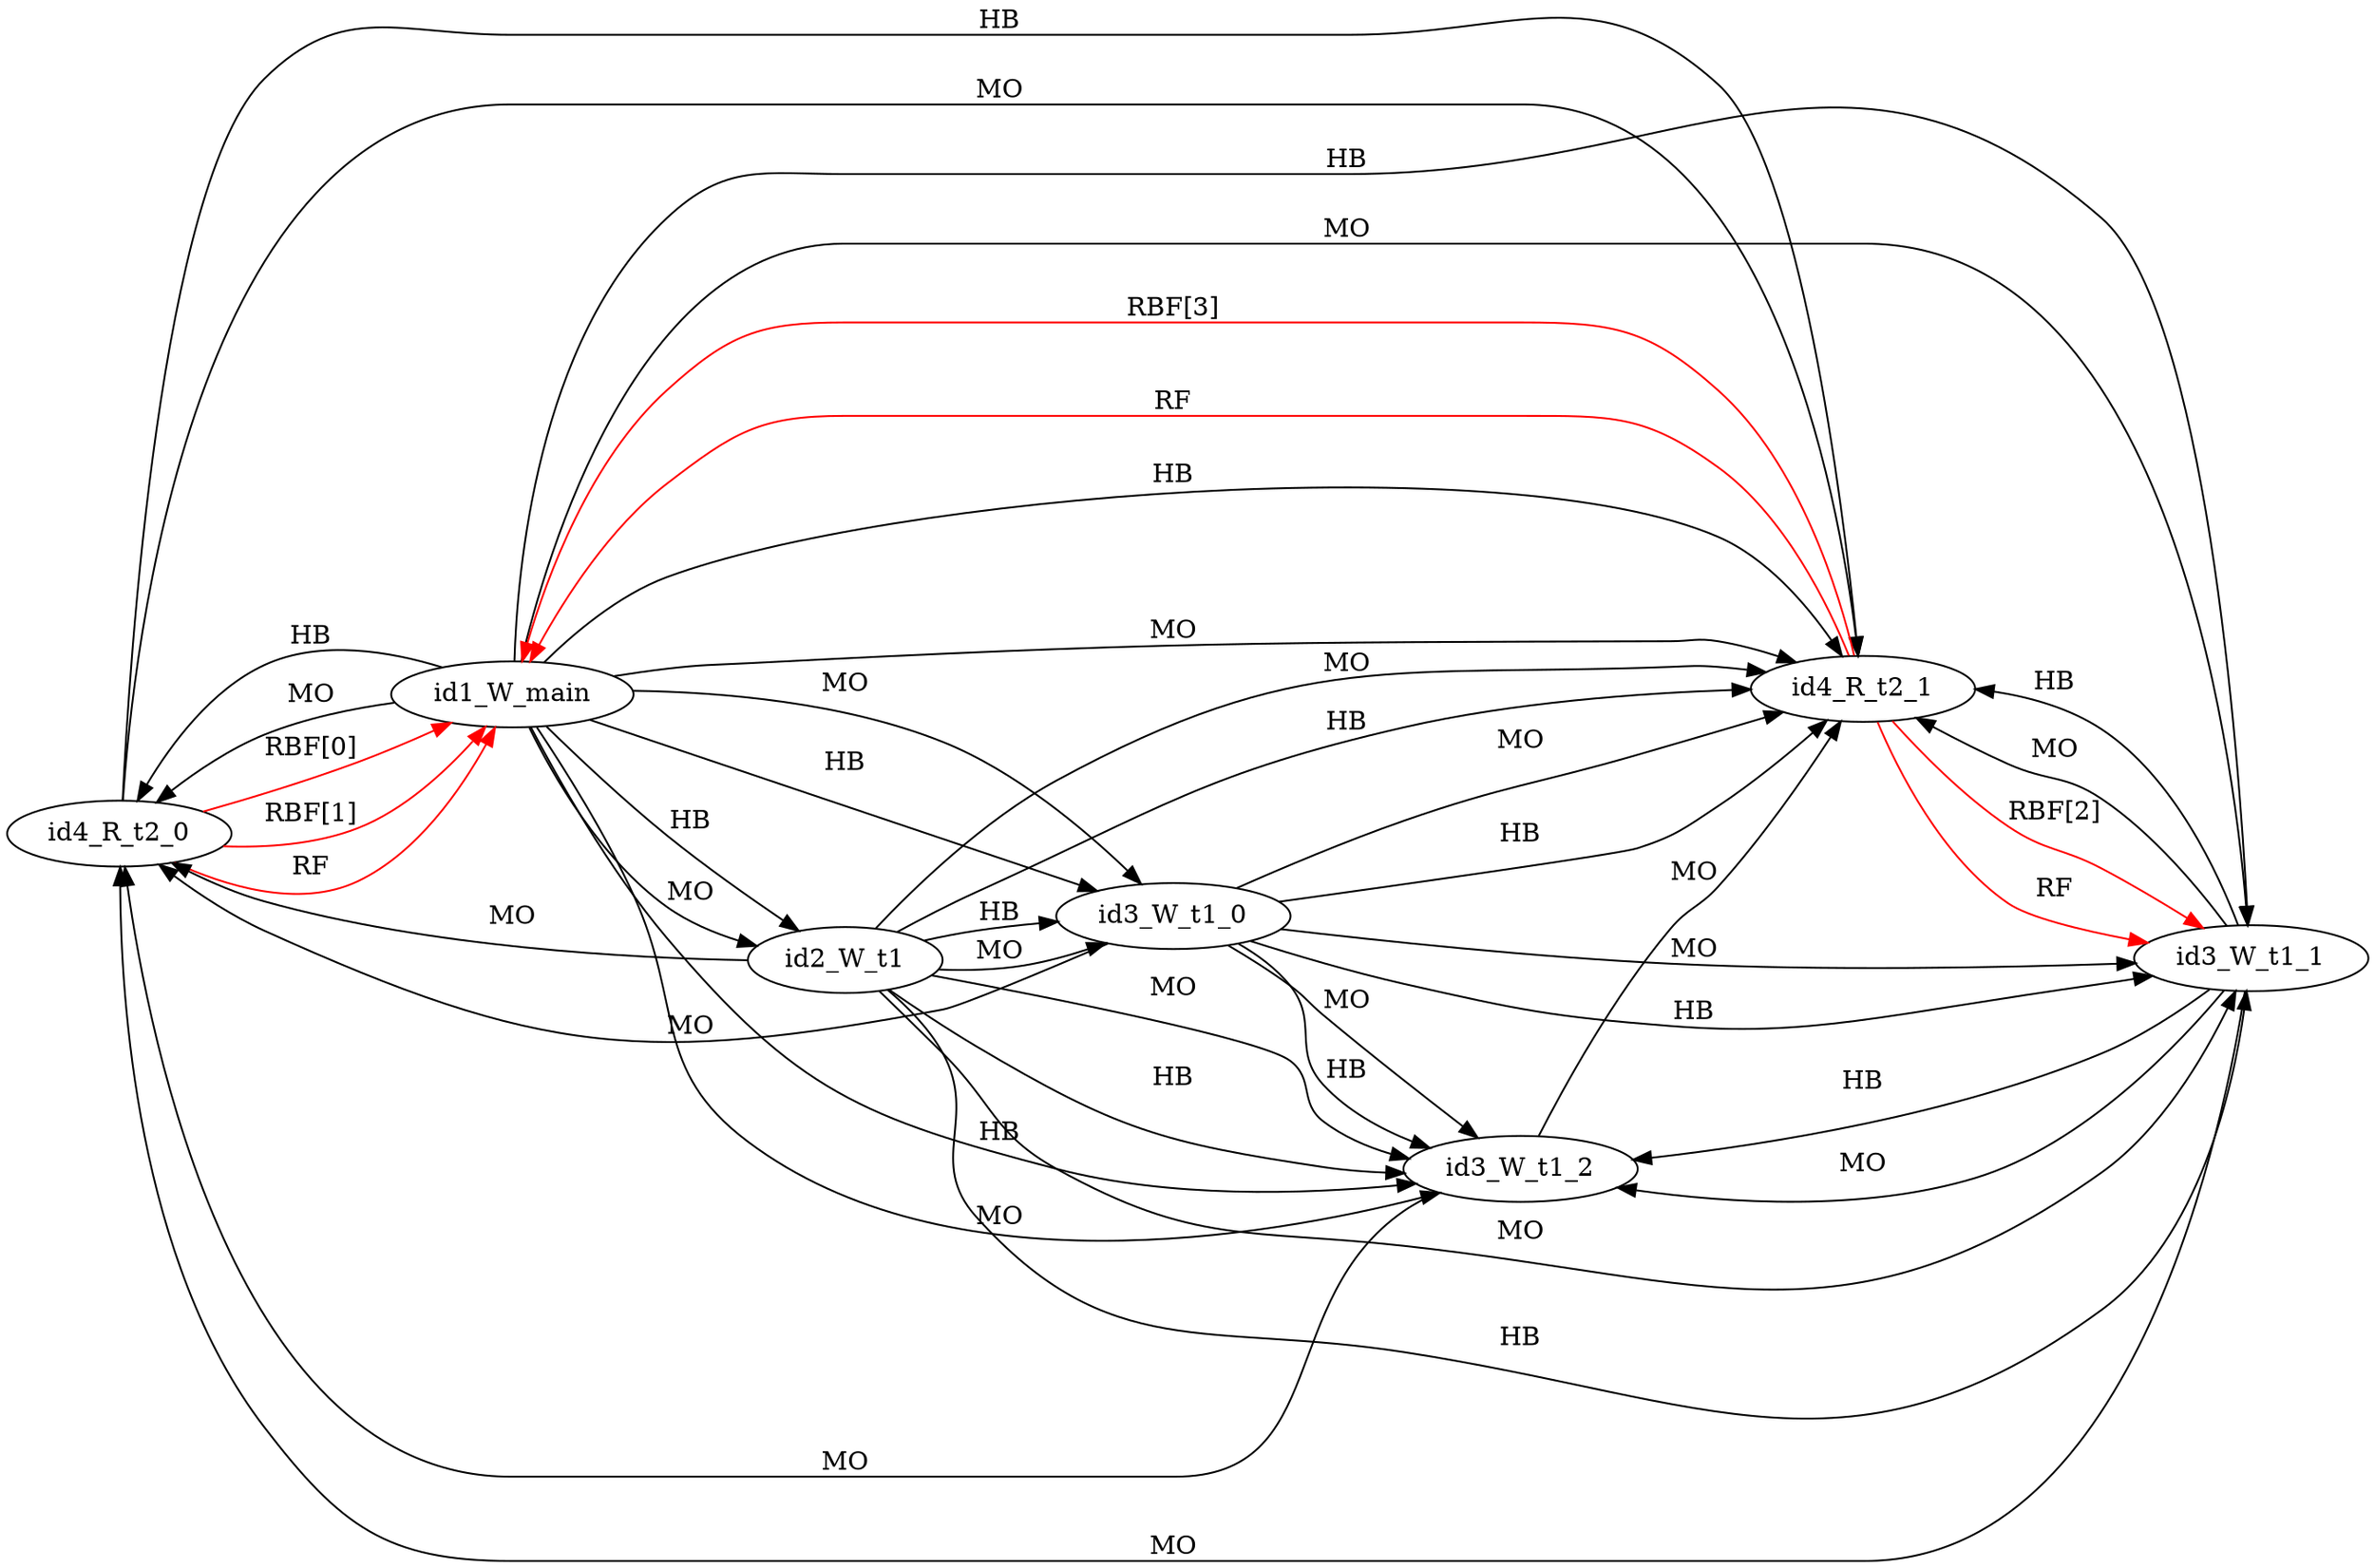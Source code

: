 digraph memory_model {
rankdir=LR;
id4_R_t2_0 -> id1_W_main [label = "RBF[0]", color="red"];
id4_R_t2_0 -> id1_W_main [label = "RBF[1]", color="red"];
id4_R_t2_1 -> id1_W_main [label = "RBF[3]", color="red"];
id4_R_t2_1 -> id3_W_t1_1 [label = "RBF[2]", color="red"];
id4_R_t2_0 -> id1_W_main [label = "RF", color="red"];
id4_R_t2_1 -> id1_W_main [label = "RF", color="red"];
id4_R_t2_1 -> id3_W_t1_1 [label = "RF", color="red"];
id2_W_t1 -> id3_W_t1_0 [label = "HB", color="black"];
id2_W_t1 -> id3_W_t1_1 [label = "HB", color="black"];
id2_W_t1 -> id3_W_t1_2 [label = "HB", color="black"];
id3_W_t1_0 -> id3_W_t1_1 [label = "HB", color="black"];
id3_W_t1_0 -> id3_W_t1_2 [label = "HB", color="black"];
id3_W_t1_1 -> id3_W_t1_2 [label = "HB", color="black"];
id4_R_t2_0 -> id4_R_t2_1 [label = "HB", color="black"];
id1_W_main -> id2_W_t1 [label = "HB", color="black"];
id1_W_main -> id3_W_t1_0 [label = "HB", color="black"];
id1_W_main -> id3_W_t1_1 [label = "HB", color="black"];
id1_W_main -> id3_W_t1_2 [label = "HB", color="black"];
id1_W_main -> id4_R_t2_0 [label = "HB", color="black"];
id1_W_main -> id4_R_t2_1 [label = "HB", color="black"];
id2_W_t1 -> id4_R_t2_1 [label = "HB", color="black"];
id3_W_t1_0 -> id4_R_t2_1 [label = "HB", color="black"];
id3_W_t1_1 -> id4_R_t2_1 [label = "HB", color="black"];
id2_W_t1 -> id3_W_t1_0 [label = "MO", color="black"];
id2_W_t1 -> id3_W_t1_1 [label = "MO", color="black"];
id2_W_t1 -> id3_W_t1_2 [label = "MO", color="black"];
id3_W_t1_0 -> id3_W_t1_1 [label = "MO", color="black"];
id3_W_t1_0 -> id3_W_t1_2 [label = "MO", color="black"];
id3_W_t1_1 -> id3_W_t1_2 [label = "MO", color="black"];
id4_R_t2_0 -> id4_R_t2_1 [label = "MO", color="black"];
id1_W_main -> id2_W_t1 [label = "MO", color="black"];
id1_W_main -> id3_W_t1_0 [label = "MO", color="black"];
id1_W_main -> id3_W_t1_1 [label = "MO", color="black"];
id1_W_main -> id3_W_t1_2 [label = "MO", color="black"];
id1_W_main -> id4_R_t2_0 [label = "MO", color="black"];
id1_W_main -> id4_R_t2_1 [label = "MO", color="black"];
id2_W_t1 -> id4_R_t2_0 [label = "MO", color="black"];
id2_W_t1 -> id4_R_t2_1 [label = "MO", color="black"];
id3_W_t1_0 -> id4_R_t2_0 [label = "MO", color="black"];
id3_W_t1_0 -> id4_R_t2_1 [label = "MO", color="black"];
id3_W_t1_1 -> id4_R_t2_0 [label = "MO", color="black"];
id3_W_t1_1 -> id4_R_t2_1 [label = "MO", color="black"];
id3_W_t1_2 -> id4_R_t2_0 [label = "MO", color="black"];
id3_W_t1_2 -> id4_R_t2_1 [label = "MO", color="black"];
}